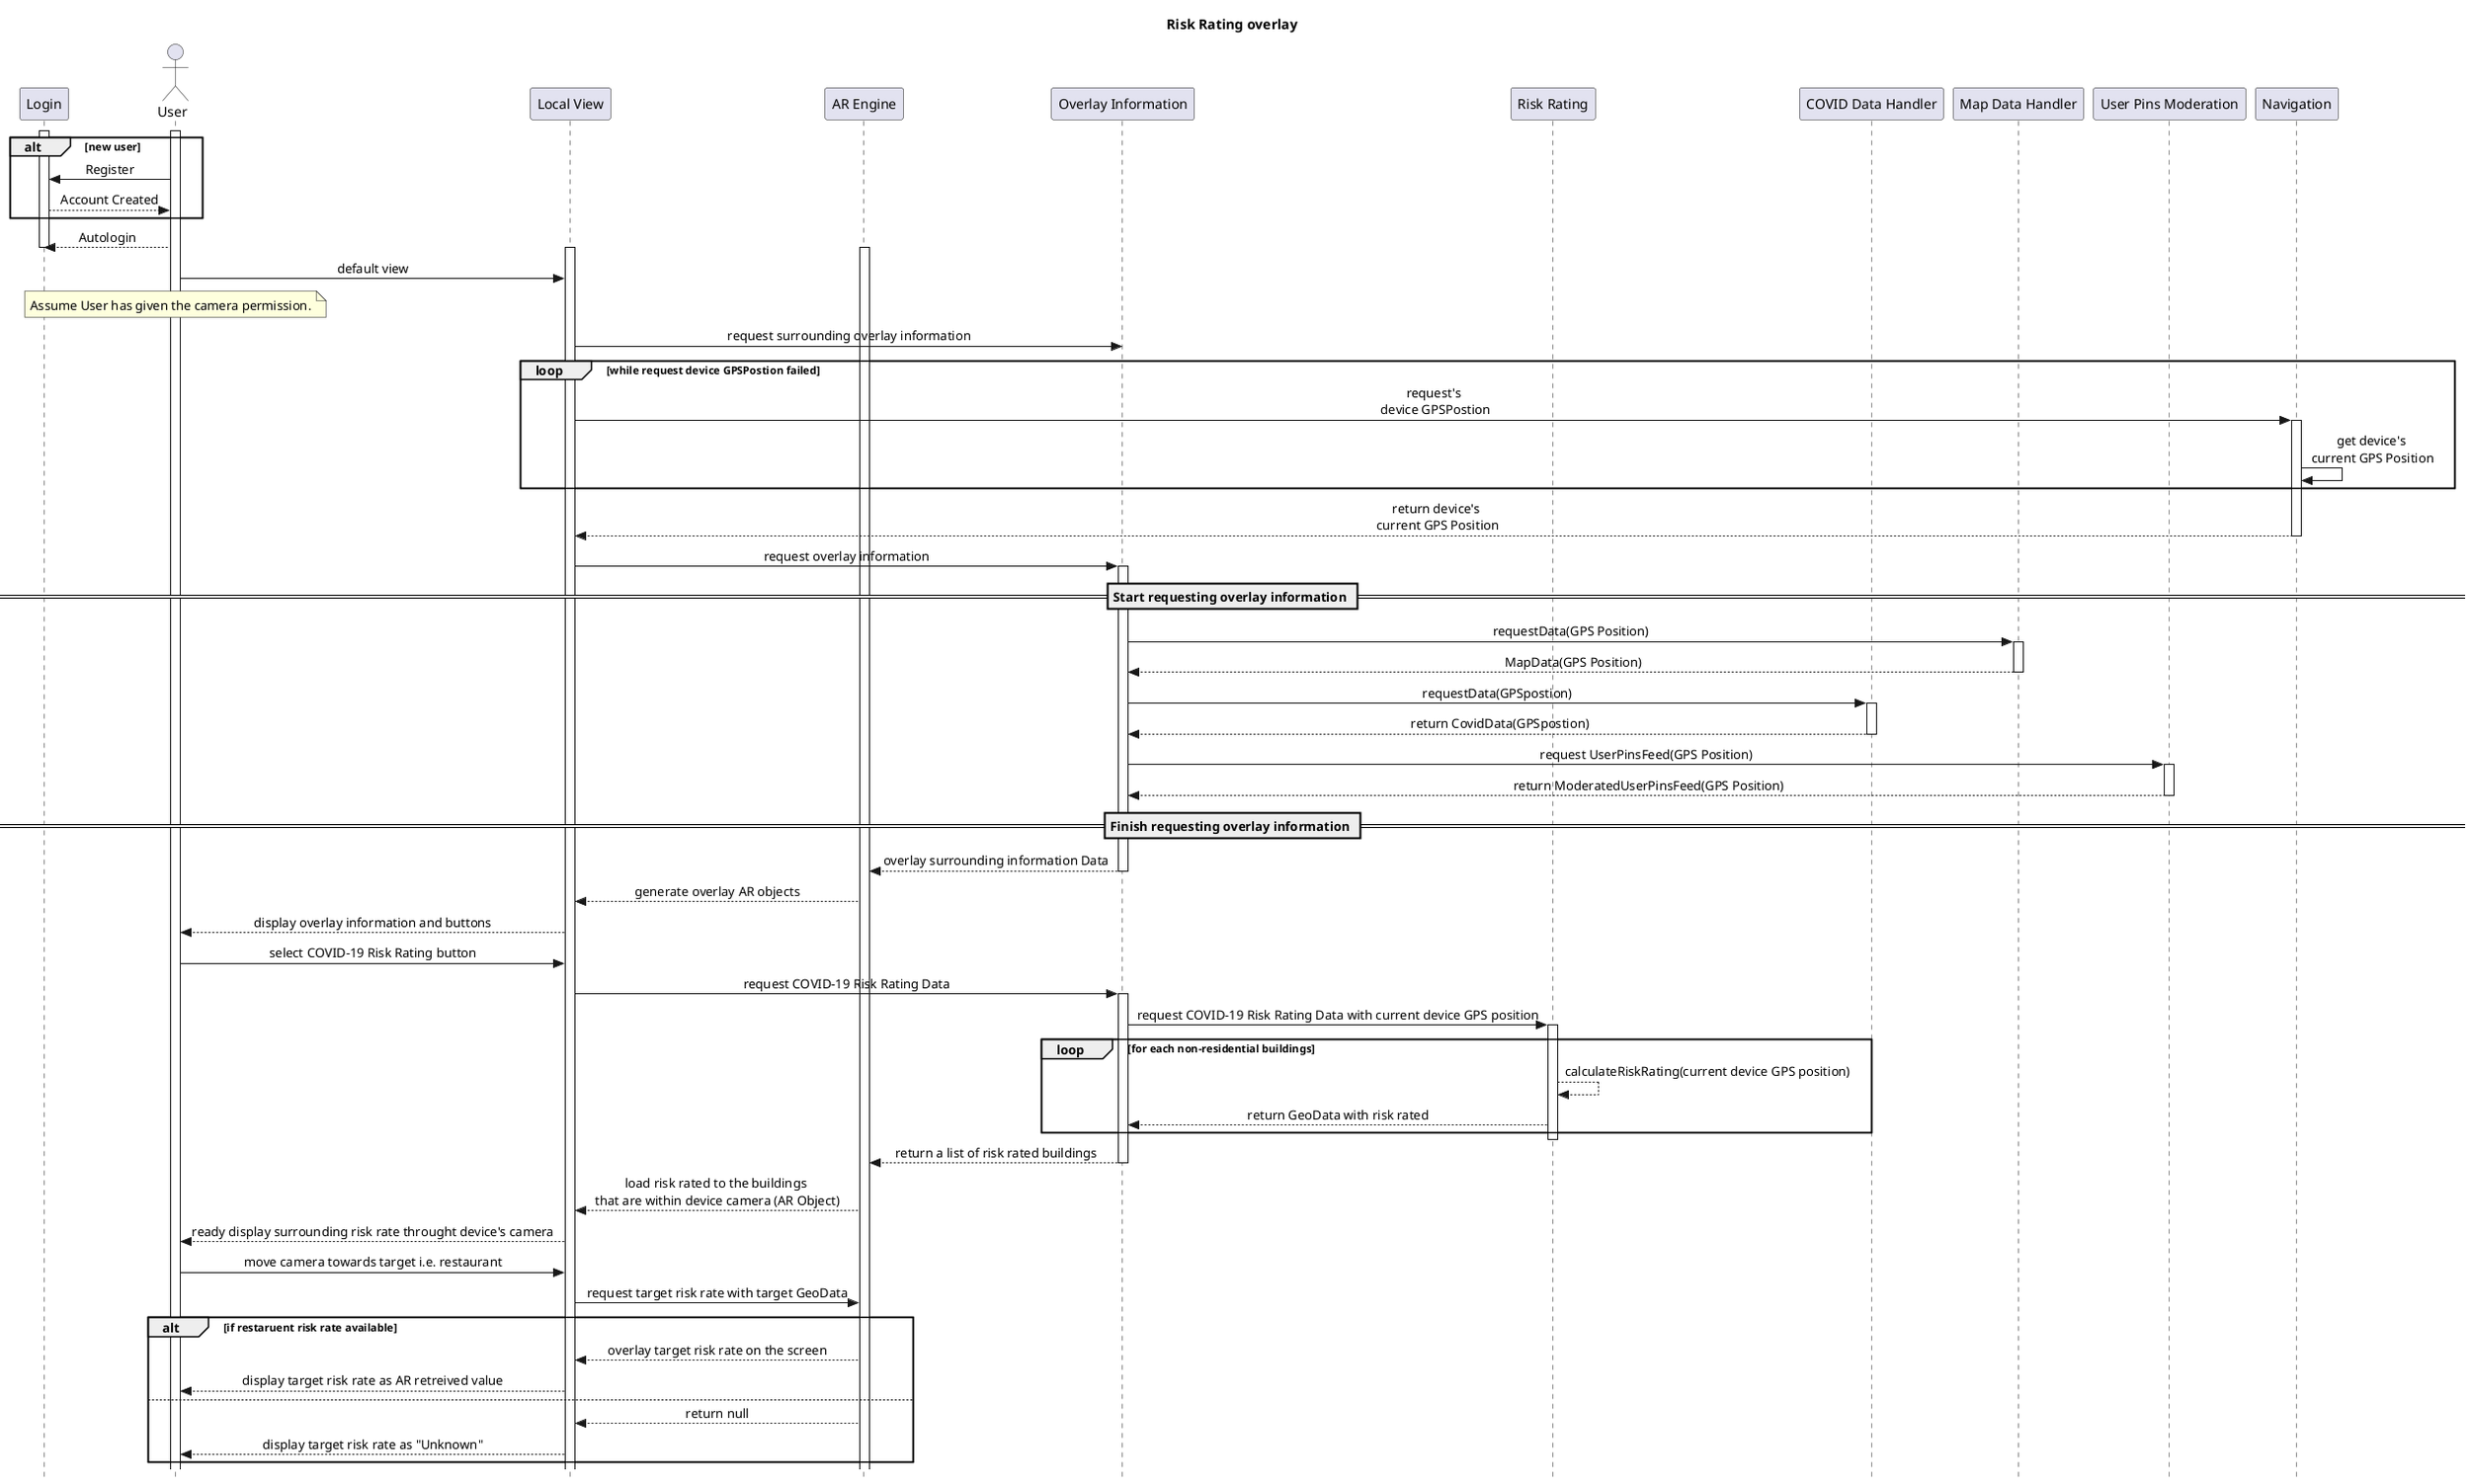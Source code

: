 @startuml BUS-B6-sqDia2
skinparam Style strictuml
skinparam SequenceMessageAlignment center

title
    Risk Rating overlay
end title

hide unlinked
participant "Notification"
participant "Login"
actor "User"
participant "Local View"
participant "AR Engine"
participant "Global View"
participant "Overlay Information"
participant "Risk Rating"
participant "COVID Data Handler"
participant "Map Data Handler"
participant "User Pins Moderation"


activate User
activate Login
alt new user
    User -> Login: Register
    Login --> User: Account Created
end 

User --> Login: Autologin

deactivate Login
activate "Local View"
activate "AR Engine"
User -> "Local View": default view
note over User: Assume User has given the camera permission.
"Local View" -> "Overlay Information": request surrounding overlay information
loop while request device GPSPostion failed
    "Local View" -> "Navigation": request's\n device GPSPostion
    activate "Navigation"
    "Navigation" -> "Navigation": get device's\n current GPS Position 
end
"Navigation" --> "Local View": return device's\n current GPS Position
deactivate "Navigation"


"Local View" -> "Overlay Information": request overlay information
activate "Overlay Information"

== Start requesting overlay information ==
"Overlay Information" -> "Map Data Handler": requestData(GPS Position)
activate "Map Data Handler"
"Map Data Handler" --> "Overlay Information": MapData(GPS Position)
deactivate "Map Data Handler"

"Overlay Information" -> "COVID Data Handler": requestData(GPSpostion)
activate "COVID Data Handler"
"COVID Data Handler" --> "Overlay Information": return CovidData(GPSpostion)
deactivate "COVID Data Handler"

"Overlay Information" -> "User Pins Moderation": request UserPinsFeed(GPS Position)
activate "User Pins Moderation"
"User Pins Moderation" --> "Overlay Information": return ModeratedUserPinsFeed(GPS Position)
deactivate "User Pins Moderation"
== Finish requesting overlay information ==

"Overlay Information" --> "AR Engine": overlay surrounding information Data
deactivate "Overlay Information"
"AR Engine" --> "Local View": generate overlay AR objects
"Local View" --> "User": display overlay information and buttons

"User" -> "Local View": select COVID-19 Risk Rating button
"Local View" -> "Overlay Information": request COVID-19 Risk Rating Data
activate "Overlay Information"
"Overlay Information"  -> "Risk Rating": request COVID-19 Risk Rating Data with current device GPS position
activate "Risk Rating"
loop for each non-residential buildings
    "Risk Rating" --> "Risk Rating": calculateRiskRating(current device GPS position)
    "Risk Rating" --> "Overlay Information": return GeoData with risk rated 
end
deactivate "Risk Rating"
"Overlay Information" --> "AR Engine": return a list of risk rated buildings
deactivate "Overlay Information"
"AR Engine" --> "Local View": load risk rated to the buildings \nthat are within device camera (AR Object)
"Local View" --> "User": ready display surrounding risk rate throught device's camera

"User" -> "Local View": move camera towards target i.e. restaurant 
"Local View" -> "AR Engine": request target risk rate with target GeoData

alt if restaruent risk rate available
    "AR Engine" --> "Local View": overlay target risk rate on the screen
    "Local View" --> "User": display target risk rate as AR retreived value
else
    "AR Engine" --> "Local View": return null
    "Local View" --> "User": display target risk rate as "Unknown"
end alt

@enduml
